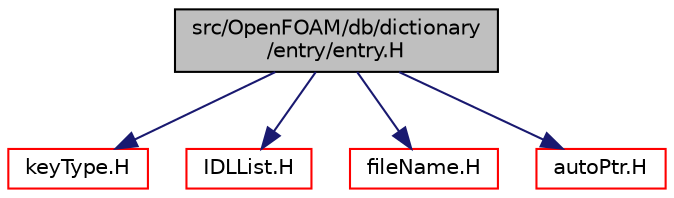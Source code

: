 digraph "src/OpenFOAM/db/dictionary/entry/entry.H"
{
  bgcolor="transparent";
  edge [fontname="Helvetica",fontsize="10",labelfontname="Helvetica",labelfontsize="10"];
  node [fontname="Helvetica",fontsize="10",shape=record];
  Node1 [label="src/OpenFOAM/db/dictionary\l/entry/entry.H",height=0.2,width=0.4,color="black", fillcolor="grey75", style="filled", fontcolor="black"];
  Node1 -> Node2 [color="midnightblue",fontsize="10",style="solid",fontname="Helvetica"];
  Node2 [label="keyType.H",height=0.2,width=0.4,color="red",URL="$a08986.html"];
  Node1 -> Node3 [color="midnightblue",fontsize="10",style="solid",fontname="Helvetica"];
  Node3 [label="IDLList.H",height=0.2,width=0.4,color="red",URL="$a07638.html"];
  Node1 -> Node4 [color="midnightblue",fontsize="10",style="solid",fontname="Helvetica"];
  Node4 [label="fileName.H",height=0.2,width=0.4,color="red",URL="$a08982.html"];
  Node1 -> Node5 [color="midnightblue",fontsize="10",style="solid",fontname="Helvetica"];
  Node5 [label="autoPtr.H",height=0.2,width=0.4,color="red",URL="$a08470.html"];
}
